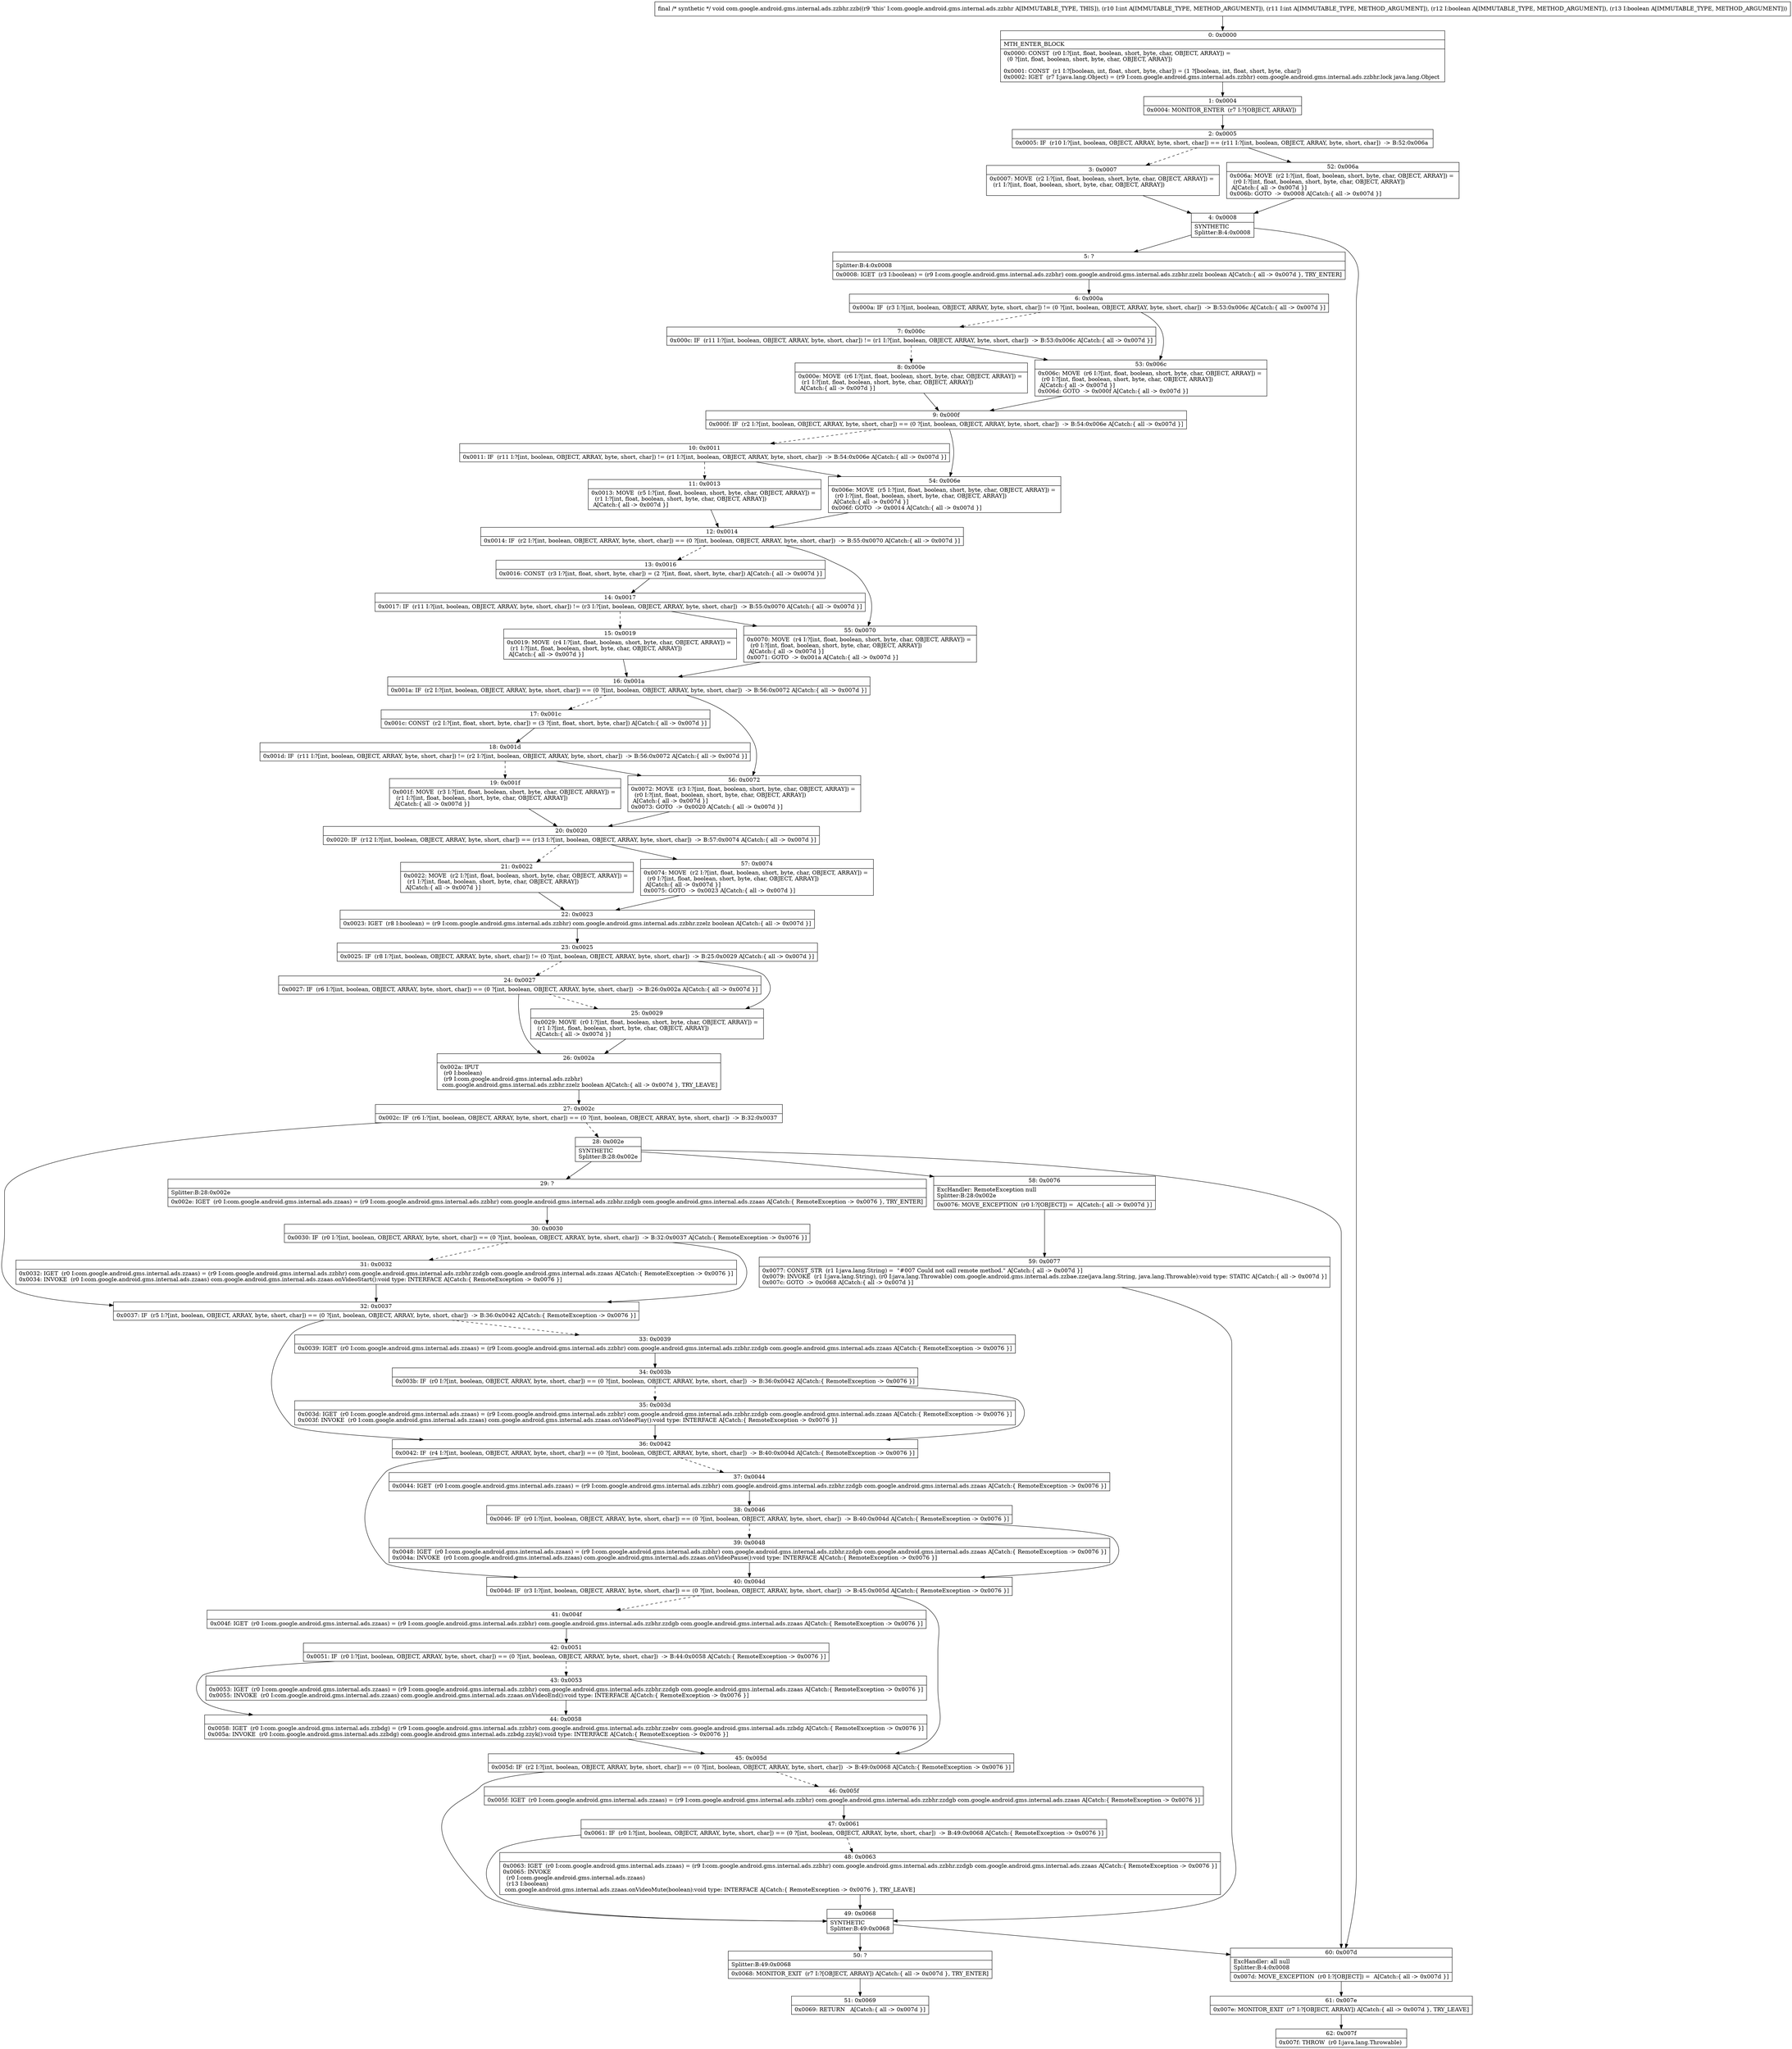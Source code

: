 digraph "CFG forcom.google.android.gms.internal.ads.zzbhr.zzb(IIZZ)V" {
Node_0 [shape=record,label="{0\:\ 0x0000|MTH_ENTER_BLOCK\l|0x0000: CONST  (r0 I:?[int, float, boolean, short, byte, char, OBJECT, ARRAY]) = \l  (0 ?[int, float, boolean, short, byte, char, OBJECT, ARRAY])\l \l0x0001: CONST  (r1 I:?[boolean, int, float, short, byte, char]) = (1 ?[boolean, int, float, short, byte, char]) \l0x0002: IGET  (r7 I:java.lang.Object) = (r9 I:com.google.android.gms.internal.ads.zzbhr) com.google.android.gms.internal.ads.zzbhr.lock java.lang.Object \l}"];
Node_1 [shape=record,label="{1\:\ 0x0004|0x0004: MONITOR_ENTER  (r7 I:?[OBJECT, ARRAY]) \l}"];
Node_2 [shape=record,label="{2\:\ 0x0005|0x0005: IF  (r10 I:?[int, boolean, OBJECT, ARRAY, byte, short, char]) == (r11 I:?[int, boolean, OBJECT, ARRAY, byte, short, char])  \-\> B:52:0x006a \l}"];
Node_3 [shape=record,label="{3\:\ 0x0007|0x0007: MOVE  (r2 I:?[int, float, boolean, short, byte, char, OBJECT, ARRAY]) = \l  (r1 I:?[int, float, boolean, short, byte, char, OBJECT, ARRAY])\l \l}"];
Node_4 [shape=record,label="{4\:\ 0x0008|SYNTHETIC\lSplitter:B:4:0x0008\l}"];
Node_5 [shape=record,label="{5\:\ ?|Splitter:B:4:0x0008\l|0x0008: IGET  (r3 I:boolean) = (r9 I:com.google.android.gms.internal.ads.zzbhr) com.google.android.gms.internal.ads.zzbhr.zzelz boolean A[Catch:\{ all \-\> 0x007d \}, TRY_ENTER]\l}"];
Node_6 [shape=record,label="{6\:\ 0x000a|0x000a: IF  (r3 I:?[int, boolean, OBJECT, ARRAY, byte, short, char]) != (0 ?[int, boolean, OBJECT, ARRAY, byte, short, char])  \-\> B:53:0x006c A[Catch:\{ all \-\> 0x007d \}]\l}"];
Node_7 [shape=record,label="{7\:\ 0x000c|0x000c: IF  (r11 I:?[int, boolean, OBJECT, ARRAY, byte, short, char]) != (r1 I:?[int, boolean, OBJECT, ARRAY, byte, short, char])  \-\> B:53:0x006c A[Catch:\{ all \-\> 0x007d \}]\l}"];
Node_8 [shape=record,label="{8\:\ 0x000e|0x000e: MOVE  (r6 I:?[int, float, boolean, short, byte, char, OBJECT, ARRAY]) = \l  (r1 I:?[int, float, boolean, short, byte, char, OBJECT, ARRAY])\l A[Catch:\{ all \-\> 0x007d \}]\l}"];
Node_9 [shape=record,label="{9\:\ 0x000f|0x000f: IF  (r2 I:?[int, boolean, OBJECT, ARRAY, byte, short, char]) == (0 ?[int, boolean, OBJECT, ARRAY, byte, short, char])  \-\> B:54:0x006e A[Catch:\{ all \-\> 0x007d \}]\l}"];
Node_10 [shape=record,label="{10\:\ 0x0011|0x0011: IF  (r11 I:?[int, boolean, OBJECT, ARRAY, byte, short, char]) != (r1 I:?[int, boolean, OBJECT, ARRAY, byte, short, char])  \-\> B:54:0x006e A[Catch:\{ all \-\> 0x007d \}]\l}"];
Node_11 [shape=record,label="{11\:\ 0x0013|0x0013: MOVE  (r5 I:?[int, float, boolean, short, byte, char, OBJECT, ARRAY]) = \l  (r1 I:?[int, float, boolean, short, byte, char, OBJECT, ARRAY])\l A[Catch:\{ all \-\> 0x007d \}]\l}"];
Node_12 [shape=record,label="{12\:\ 0x0014|0x0014: IF  (r2 I:?[int, boolean, OBJECT, ARRAY, byte, short, char]) == (0 ?[int, boolean, OBJECT, ARRAY, byte, short, char])  \-\> B:55:0x0070 A[Catch:\{ all \-\> 0x007d \}]\l}"];
Node_13 [shape=record,label="{13\:\ 0x0016|0x0016: CONST  (r3 I:?[int, float, short, byte, char]) = (2 ?[int, float, short, byte, char]) A[Catch:\{ all \-\> 0x007d \}]\l}"];
Node_14 [shape=record,label="{14\:\ 0x0017|0x0017: IF  (r11 I:?[int, boolean, OBJECT, ARRAY, byte, short, char]) != (r3 I:?[int, boolean, OBJECT, ARRAY, byte, short, char])  \-\> B:55:0x0070 A[Catch:\{ all \-\> 0x007d \}]\l}"];
Node_15 [shape=record,label="{15\:\ 0x0019|0x0019: MOVE  (r4 I:?[int, float, boolean, short, byte, char, OBJECT, ARRAY]) = \l  (r1 I:?[int, float, boolean, short, byte, char, OBJECT, ARRAY])\l A[Catch:\{ all \-\> 0x007d \}]\l}"];
Node_16 [shape=record,label="{16\:\ 0x001a|0x001a: IF  (r2 I:?[int, boolean, OBJECT, ARRAY, byte, short, char]) == (0 ?[int, boolean, OBJECT, ARRAY, byte, short, char])  \-\> B:56:0x0072 A[Catch:\{ all \-\> 0x007d \}]\l}"];
Node_17 [shape=record,label="{17\:\ 0x001c|0x001c: CONST  (r2 I:?[int, float, short, byte, char]) = (3 ?[int, float, short, byte, char]) A[Catch:\{ all \-\> 0x007d \}]\l}"];
Node_18 [shape=record,label="{18\:\ 0x001d|0x001d: IF  (r11 I:?[int, boolean, OBJECT, ARRAY, byte, short, char]) != (r2 I:?[int, boolean, OBJECT, ARRAY, byte, short, char])  \-\> B:56:0x0072 A[Catch:\{ all \-\> 0x007d \}]\l}"];
Node_19 [shape=record,label="{19\:\ 0x001f|0x001f: MOVE  (r3 I:?[int, float, boolean, short, byte, char, OBJECT, ARRAY]) = \l  (r1 I:?[int, float, boolean, short, byte, char, OBJECT, ARRAY])\l A[Catch:\{ all \-\> 0x007d \}]\l}"];
Node_20 [shape=record,label="{20\:\ 0x0020|0x0020: IF  (r12 I:?[int, boolean, OBJECT, ARRAY, byte, short, char]) == (r13 I:?[int, boolean, OBJECT, ARRAY, byte, short, char])  \-\> B:57:0x0074 A[Catch:\{ all \-\> 0x007d \}]\l}"];
Node_21 [shape=record,label="{21\:\ 0x0022|0x0022: MOVE  (r2 I:?[int, float, boolean, short, byte, char, OBJECT, ARRAY]) = \l  (r1 I:?[int, float, boolean, short, byte, char, OBJECT, ARRAY])\l A[Catch:\{ all \-\> 0x007d \}]\l}"];
Node_22 [shape=record,label="{22\:\ 0x0023|0x0023: IGET  (r8 I:boolean) = (r9 I:com.google.android.gms.internal.ads.zzbhr) com.google.android.gms.internal.ads.zzbhr.zzelz boolean A[Catch:\{ all \-\> 0x007d \}]\l}"];
Node_23 [shape=record,label="{23\:\ 0x0025|0x0025: IF  (r8 I:?[int, boolean, OBJECT, ARRAY, byte, short, char]) != (0 ?[int, boolean, OBJECT, ARRAY, byte, short, char])  \-\> B:25:0x0029 A[Catch:\{ all \-\> 0x007d \}]\l}"];
Node_24 [shape=record,label="{24\:\ 0x0027|0x0027: IF  (r6 I:?[int, boolean, OBJECT, ARRAY, byte, short, char]) == (0 ?[int, boolean, OBJECT, ARRAY, byte, short, char])  \-\> B:26:0x002a A[Catch:\{ all \-\> 0x007d \}]\l}"];
Node_25 [shape=record,label="{25\:\ 0x0029|0x0029: MOVE  (r0 I:?[int, float, boolean, short, byte, char, OBJECT, ARRAY]) = \l  (r1 I:?[int, float, boolean, short, byte, char, OBJECT, ARRAY])\l A[Catch:\{ all \-\> 0x007d \}]\l}"];
Node_26 [shape=record,label="{26\:\ 0x002a|0x002a: IPUT  \l  (r0 I:boolean)\l  (r9 I:com.google.android.gms.internal.ads.zzbhr)\l com.google.android.gms.internal.ads.zzbhr.zzelz boolean A[Catch:\{ all \-\> 0x007d \}, TRY_LEAVE]\l}"];
Node_27 [shape=record,label="{27\:\ 0x002c|0x002c: IF  (r6 I:?[int, boolean, OBJECT, ARRAY, byte, short, char]) == (0 ?[int, boolean, OBJECT, ARRAY, byte, short, char])  \-\> B:32:0x0037 \l}"];
Node_28 [shape=record,label="{28\:\ 0x002e|SYNTHETIC\lSplitter:B:28:0x002e\l}"];
Node_29 [shape=record,label="{29\:\ ?|Splitter:B:28:0x002e\l|0x002e: IGET  (r0 I:com.google.android.gms.internal.ads.zzaas) = (r9 I:com.google.android.gms.internal.ads.zzbhr) com.google.android.gms.internal.ads.zzbhr.zzdgb com.google.android.gms.internal.ads.zzaas A[Catch:\{ RemoteException \-\> 0x0076 \}, TRY_ENTER]\l}"];
Node_30 [shape=record,label="{30\:\ 0x0030|0x0030: IF  (r0 I:?[int, boolean, OBJECT, ARRAY, byte, short, char]) == (0 ?[int, boolean, OBJECT, ARRAY, byte, short, char])  \-\> B:32:0x0037 A[Catch:\{ RemoteException \-\> 0x0076 \}]\l}"];
Node_31 [shape=record,label="{31\:\ 0x0032|0x0032: IGET  (r0 I:com.google.android.gms.internal.ads.zzaas) = (r9 I:com.google.android.gms.internal.ads.zzbhr) com.google.android.gms.internal.ads.zzbhr.zzdgb com.google.android.gms.internal.ads.zzaas A[Catch:\{ RemoteException \-\> 0x0076 \}]\l0x0034: INVOKE  (r0 I:com.google.android.gms.internal.ads.zzaas) com.google.android.gms.internal.ads.zzaas.onVideoStart():void type: INTERFACE A[Catch:\{ RemoteException \-\> 0x0076 \}]\l}"];
Node_32 [shape=record,label="{32\:\ 0x0037|0x0037: IF  (r5 I:?[int, boolean, OBJECT, ARRAY, byte, short, char]) == (0 ?[int, boolean, OBJECT, ARRAY, byte, short, char])  \-\> B:36:0x0042 A[Catch:\{ RemoteException \-\> 0x0076 \}]\l}"];
Node_33 [shape=record,label="{33\:\ 0x0039|0x0039: IGET  (r0 I:com.google.android.gms.internal.ads.zzaas) = (r9 I:com.google.android.gms.internal.ads.zzbhr) com.google.android.gms.internal.ads.zzbhr.zzdgb com.google.android.gms.internal.ads.zzaas A[Catch:\{ RemoteException \-\> 0x0076 \}]\l}"];
Node_34 [shape=record,label="{34\:\ 0x003b|0x003b: IF  (r0 I:?[int, boolean, OBJECT, ARRAY, byte, short, char]) == (0 ?[int, boolean, OBJECT, ARRAY, byte, short, char])  \-\> B:36:0x0042 A[Catch:\{ RemoteException \-\> 0x0076 \}]\l}"];
Node_35 [shape=record,label="{35\:\ 0x003d|0x003d: IGET  (r0 I:com.google.android.gms.internal.ads.zzaas) = (r9 I:com.google.android.gms.internal.ads.zzbhr) com.google.android.gms.internal.ads.zzbhr.zzdgb com.google.android.gms.internal.ads.zzaas A[Catch:\{ RemoteException \-\> 0x0076 \}]\l0x003f: INVOKE  (r0 I:com.google.android.gms.internal.ads.zzaas) com.google.android.gms.internal.ads.zzaas.onVideoPlay():void type: INTERFACE A[Catch:\{ RemoteException \-\> 0x0076 \}]\l}"];
Node_36 [shape=record,label="{36\:\ 0x0042|0x0042: IF  (r4 I:?[int, boolean, OBJECT, ARRAY, byte, short, char]) == (0 ?[int, boolean, OBJECT, ARRAY, byte, short, char])  \-\> B:40:0x004d A[Catch:\{ RemoteException \-\> 0x0076 \}]\l}"];
Node_37 [shape=record,label="{37\:\ 0x0044|0x0044: IGET  (r0 I:com.google.android.gms.internal.ads.zzaas) = (r9 I:com.google.android.gms.internal.ads.zzbhr) com.google.android.gms.internal.ads.zzbhr.zzdgb com.google.android.gms.internal.ads.zzaas A[Catch:\{ RemoteException \-\> 0x0076 \}]\l}"];
Node_38 [shape=record,label="{38\:\ 0x0046|0x0046: IF  (r0 I:?[int, boolean, OBJECT, ARRAY, byte, short, char]) == (0 ?[int, boolean, OBJECT, ARRAY, byte, short, char])  \-\> B:40:0x004d A[Catch:\{ RemoteException \-\> 0x0076 \}]\l}"];
Node_39 [shape=record,label="{39\:\ 0x0048|0x0048: IGET  (r0 I:com.google.android.gms.internal.ads.zzaas) = (r9 I:com.google.android.gms.internal.ads.zzbhr) com.google.android.gms.internal.ads.zzbhr.zzdgb com.google.android.gms.internal.ads.zzaas A[Catch:\{ RemoteException \-\> 0x0076 \}]\l0x004a: INVOKE  (r0 I:com.google.android.gms.internal.ads.zzaas) com.google.android.gms.internal.ads.zzaas.onVideoPause():void type: INTERFACE A[Catch:\{ RemoteException \-\> 0x0076 \}]\l}"];
Node_40 [shape=record,label="{40\:\ 0x004d|0x004d: IF  (r3 I:?[int, boolean, OBJECT, ARRAY, byte, short, char]) == (0 ?[int, boolean, OBJECT, ARRAY, byte, short, char])  \-\> B:45:0x005d A[Catch:\{ RemoteException \-\> 0x0076 \}]\l}"];
Node_41 [shape=record,label="{41\:\ 0x004f|0x004f: IGET  (r0 I:com.google.android.gms.internal.ads.zzaas) = (r9 I:com.google.android.gms.internal.ads.zzbhr) com.google.android.gms.internal.ads.zzbhr.zzdgb com.google.android.gms.internal.ads.zzaas A[Catch:\{ RemoteException \-\> 0x0076 \}]\l}"];
Node_42 [shape=record,label="{42\:\ 0x0051|0x0051: IF  (r0 I:?[int, boolean, OBJECT, ARRAY, byte, short, char]) == (0 ?[int, boolean, OBJECT, ARRAY, byte, short, char])  \-\> B:44:0x0058 A[Catch:\{ RemoteException \-\> 0x0076 \}]\l}"];
Node_43 [shape=record,label="{43\:\ 0x0053|0x0053: IGET  (r0 I:com.google.android.gms.internal.ads.zzaas) = (r9 I:com.google.android.gms.internal.ads.zzbhr) com.google.android.gms.internal.ads.zzbhr.zzdgb com.google.android.gms.internal.ads.zzaas A[Catch:\{ RemoteException \-\> 0x0076 \}]\l0x0055: INVOKE  (r0 I:com.google.android.gms.internal.ads.zzaas) com.google.android.gms.internal.ads.zzaas.onVideoEnd():void type: INTERFACE A[Catch:\{ RemoteException \-\> 0x0076 \}]\l}"];
Node_44 [shape=record,label="{44\:\ 0x0058|0x0058: IGET  (r0 I:com.google.android.gms.internal.ads.zzbdg) = (r9 I:com.google.android.gms.internal.ads.zzbhr) com.google.android.gms.internal.ads.zzbhr.zzebv com.google.android.gms.internal.ads.zzbdg A[Catch:\{ RemoteException \-\> 0x0076 \}]\l0x005a: INVOKE  (r0 I:com.google.android.gms.internal.ads.zzbdg) com.google.android.gms.internal.ads.zzbdg.zzyk():void type: INTERFACE A[Catch:\{ RemoteException \-\> 0x0076 \}]\l}"];
Node_45 [shape=record,label="{45\:\ 0x005d|0x005d: IF  (r2 I:?[int, boolean, OBJECT, ARRAY, byte, short, char]) == (0 ?[int, boolean, OBJECT, ARRAY, byte, short, char])  \-\> B:49:0x0068 A[Catch:\{ RemoteException \-\> 0x0076 \}]\l}"];
Node_46 [shape=record,label="{46\:\ 0x005f|0x005f: IGET  (r0 I:com.google.android.gms.internal.ads.zzaas) = (r9 I:com.google.android.gms.internal.ads.zzbhr) com.google.android.gms.internal.ads.zzbhr.zzdgb com.google.android.gms.internal.ads.zzaas A[Catch:\{ RemoteException \-\> 0x0076 \}]\l}"];
Node_47 [shape=record,label="{47\:\ 0x0061|0x0061: IF  (r0 I:?[int, boolean, OBJECT, ARRAY, byte, short, char]) == (0 ?[int, boolean, OBJECT, ARRAY, byte, short, char])  \-\> B:49:0x0068 A[Catch:\{ RemoteException \-\> 0x0076 \}]\l}"];
Node_48 [shape=record,label="{48\:\ 0x0063|0x0063: IGET  (r0 I:com.google.android.gms.internal.ads.zzaas) = (r9 I:com.google.android.gms.internal.ads.zzbhr) com.google.android.gms.internal.ads.zzbhr.zzdgb com.google.android.gms.internal.ads.zzaas A[Catch:\{ RemoteException \-\> 0x0076 \}]\l0x0065: INVOKE  \l  (r0 I:com.google.android.gms.internal.ads.zzaas)\l  (r13 I:boolean)\l com.google.android.gms.internal.ads.zzaas.onVideoMute(boolean):void type: INTERFACE A[Catch:\{ RemoteException \-\> 0x0076 \}, TRY_LEAVE]\l}"];
Node_49 [shape=record,label="{49\:\ 0x0068|SYNTHETIC\lSplitter:B:49:0x0068\l}"];
Node_50 [shape=record,label="{50\:\ ?|Splitter:B:49:0x0068\l|0x0068: MONITOR_EXIT  (r7 I:?[OBJECT, ARRAY]) A[Catch:\{ all \-\> 0x007d \}, TRY_ENTER]\l}"];
Node_51 [shape=record,label="{51\:\ 0x0069|0x0069: RETURN   A[Catch:\{ all \-\> 0x007d \}]\l}"];
Node_52 [shape=record,label="{52\:\ 0x006a|0x006a: MOVE  (r2 I:?[int, float, boolean, short, byte, char, OBJECT, ARRAY]) = \l  (r0 I:?[int, float, boolean, short, byte, char, OBJECT, ARRAY])\l A[Catch:\{ all \-\> 0x007d \}]\l0x006b: GOTO  \-\> 0x0008 A[Catch:\{ all \-\> 0x007d \}]\l}"];
Node_53 [shape=record,label="{53\:\ 0x006c|0x006c: MOVE  (r6 I:?[int, float, boolean, short, byte, char, OBJECT, ARRAY]) = \l  (r0 I:?[int, float, boolean, short, byte, char, OBJECT, ARRAY])\l A[Catch:\{ all \-\> 0x007d \}]\l0x006d: GOTO  \-\> 0x000f A[Catch:\{ all \-\> 0x007d \}]\l}"];
Node_54 [shape=record,label="{54\:\ 0x006e|0x006e: MOVE  (r5 I:?[int, float, boolean, short, byte, char, OBJECT, ARRAY]) = \l  (r0 I:?[int, float, boolean, short, byte, char, OBJECT, ARRAY])\l A[Catch:\{ all \-\> 0x007d \}]\l0x006f: GOTO  \-\> 0x0014 A[Catch:\{ all \-\> 0x007d \}]\l}"];
Node_55 [shape=record,label="{55\:\ 0x0070|0x0070: MOVE  (r4 I:?[int, float, boolean, short, byte, char, OBJECT, ARRAY]) = \l  (r0 I:?[int, float, boolean, short, byte, char, OBJECT, ARRAY])\l A[Catch:\{ all \-\> 0x007d \}]\l0x0071: GOTO  \-\> 0x001a A[Catch:\{ all \-\> 0x007d \}]\l}"];
Node_56 [shape=record,label="{56\:\ 0x0072|0x0072: MOVE  (r3 I:?[int, float, boolean, short, byte, char, OBJECT, ARRAY]) = \l  (r0 I:?[int, float, boolean, short, byte, char, OBJECT, ARRAY])\l A[Catch:\{ all \-\> 0x007d \}]\l0x0073: GOTO  \-\> 0x0020 A[Catch:\{ all \-\> 0x007d \}]\l}"];
Node_57 [shape=record,label="{57\:\ 0x0074|0x0074: MOVE  (r2 I:?[int, float, boolean, short, byte, char, OBJECT, ARRAY]) = \l  (r0 I:?[int, float, boolean, short, byte, char, OBJECT, ARRAY])\l A[Catch:\{ all \-\> 0x007d \}]\l0x0075: GOTO  \-\> 0x0023 A[Catch:\{ all \-\> 0x007d \}]\l}"];
Node_58 [shape=record,label="{58\:\ 0x0076|ExcHandler: RemoteException null\lSplitter:B:28:0x002e\l|0x0076: MOVE_EXCEPTION  (r0 I:?[OBJECT]) =  A[Catch:\{ all \-\> 0x007d \}]\l}"];
Node_59 [shape=record,label="{59\:\ 0x0077|0x0077: CONST_STR  (r1 I:java.lang.String) =  \"#007 Could not call remote method.\" A[Catch:\{ all \-\> 0x007d \}]\l0x0079: INVOKE  (r1 I:java.lang.String), (r0 I:java.lang.Throwable) com.google.android.gms.internal.ads.zzbae.zze(java.lang.String, java.lang.Throwable):void type: STATIC A[Catch:\{ all \-\> 0x007d \}]\l0x007c: GOTO  \-\> 0x0068 A[Catch:\{ all \-\> 0x007d \}]\l}"];
Node_60 [shape=record,label="{60\:\ 0x007d|ExcHandler: all null\lSplitter:B:4:0x0008\l|0x007d: MOVE_EXCEPTION  (r0 I:?[OBJECT]) =  A[Catch:\{ all \-\> 0x007d \}]\l}"];
Node_61 [shape=record,label="{61\:\ 0x007e|0x007e: MONITOR_EXIT  (r7 I:?[OBJECT, ARRAY]) A[Catch:\{ all \-\> 0x007d \}, TRY_LEAVE]\l}"];
Node_62 [shape=record,label="{62\:\ 0x007f|0x007f: THROW  (r0 I:java.lang.Throwable) \l}"];
MethodNode[shape=record,label="{final \/* synthetic *\/ void com.google.android.gms.internal.ads.zzbhr.zzb((r9 'this' I:com.google.android.gms.internal.ads.zzbhr A[IMMUTABLE_TYPE, THIS]), (r10 I:int A[IMMUTABLE_TYPE, METHOD_ARGUMENT]), (r11 I:int A[IMMUTABLE_TYPE, METHOD_ARGUMENT]), (r12 I:boolean A[IMMUTABLE_TYPE, METHOD_ARGUMENT]), (r13 I:boolean A[IMMUTABLE_TYPE, METHOD_ARGUMENT])) }"];
MethodNode -> Node_0;
Node_0 -> Node_1;
Node_1 -> Node_2;
Node_2 -> Node_3[style=dashed];
Node_2 -> Node_52;
Node_3 -> Node_4;
Node_4 -> Node_5;
Node_4 -> Node_60;
Node_5 -> Node_6;
Node_6 -> Node_7[style=dashed];
Node_6 -> Node_53;
Node_7 -> Node_8[style=dashed];
Node_7 -> Node_53;
Node_8 -> Node_9;
Node_9 -> Node_10[style=dashed];
Node_9 -> Node_54;
Node_10 -> Node_11[style=dashed];
Node_10 -> Node_54;
Node_11 -> Node_12;
Node_12 -> Node_13[style=dashed];
Node_12 -> Node_55;
Node_13 -> Node_14;
Node_14 -> Node_15[style=dashed];
Node_14 -> Node_55;
Node_15 -> Node_16;
Node_16 -> Node_17[style=dashed];
Node_16 -> Node_56;
Node_17 -> Node_18;
Node_18 -> Node_19[style=dashed];
Node_18 -> Node_56;
Node_19 -> Node_20;
Node_20 -> Node_21[style=dashed];
Node_20 -> Node_57;
Node_21 -> Node_22;
Node_22 -> Node_23;
Node_23 -> Node_24[style=dashed];
Node_23 -> Node_25;
Node_24 -> Node_25[style=dashed];
Node_24 -> Node_26;
Node_25 -> Node_26;
Node_26 -> Node_27;
Node_27 -> Node_28[style=dashed];
Node_27 -> Node_32;
Node_28 -> Node_29;
Node_28 -> Node_58;
Node_28 -> Node_60;
Node_29 -> Node_30;
Node_30 -> Node_31[style=dashed];
Node_30 -> Node_32;
Node_31 -> Node_32;
Node_32 -> Node_33[style=dashed];
Node_32 -> Node_36;
Node_33 -> Node_34;
Node_34 -> Node_35[style=dashed];
Node_34 -> Node_36;
Node_35 -> Node_36;
Node_36 -> Node_37[style=dashed];
Node_36 -> Node_40;
Node_37 -> Node_38;
Node_38 -> Node_39[style=dashed];
Node_38 -> Node_40;
Node_39 -> Node_40;
Node_40 -> Node_41[style=dashed];
Node_40 -> Node_45;
Node_41 -> Node_42;
Node_42 -> Node_43[style=dashed];
Node_42 -> Node_44;
Node_43 -> Node_44;
Node_44 -> Node_45;
Node_45 -> Node_46[style=dashed];
Node_45 -> Node_49;
Node_46 -> Node_47;
Node_47 -> Node_48[style=dashed];
Node_47 -> Node_49;
Node_48 -> Node_49;
Node_49 -> Node_50;
Node_49 -> Node_60;
Node_50 -> Node_51;
Node_52 -> Node_4;
Node_53 -> Node_9;
Node_54 -> Node_12;
Node_55 -> Node_16;
Node_56 -> Node_20;
Node_57 -> Node_22;
Node_58 -> Node_59;
Node_59 -> Node_49;
Node_60 -> Node_61;
Node_61 -> Node_62;
}

